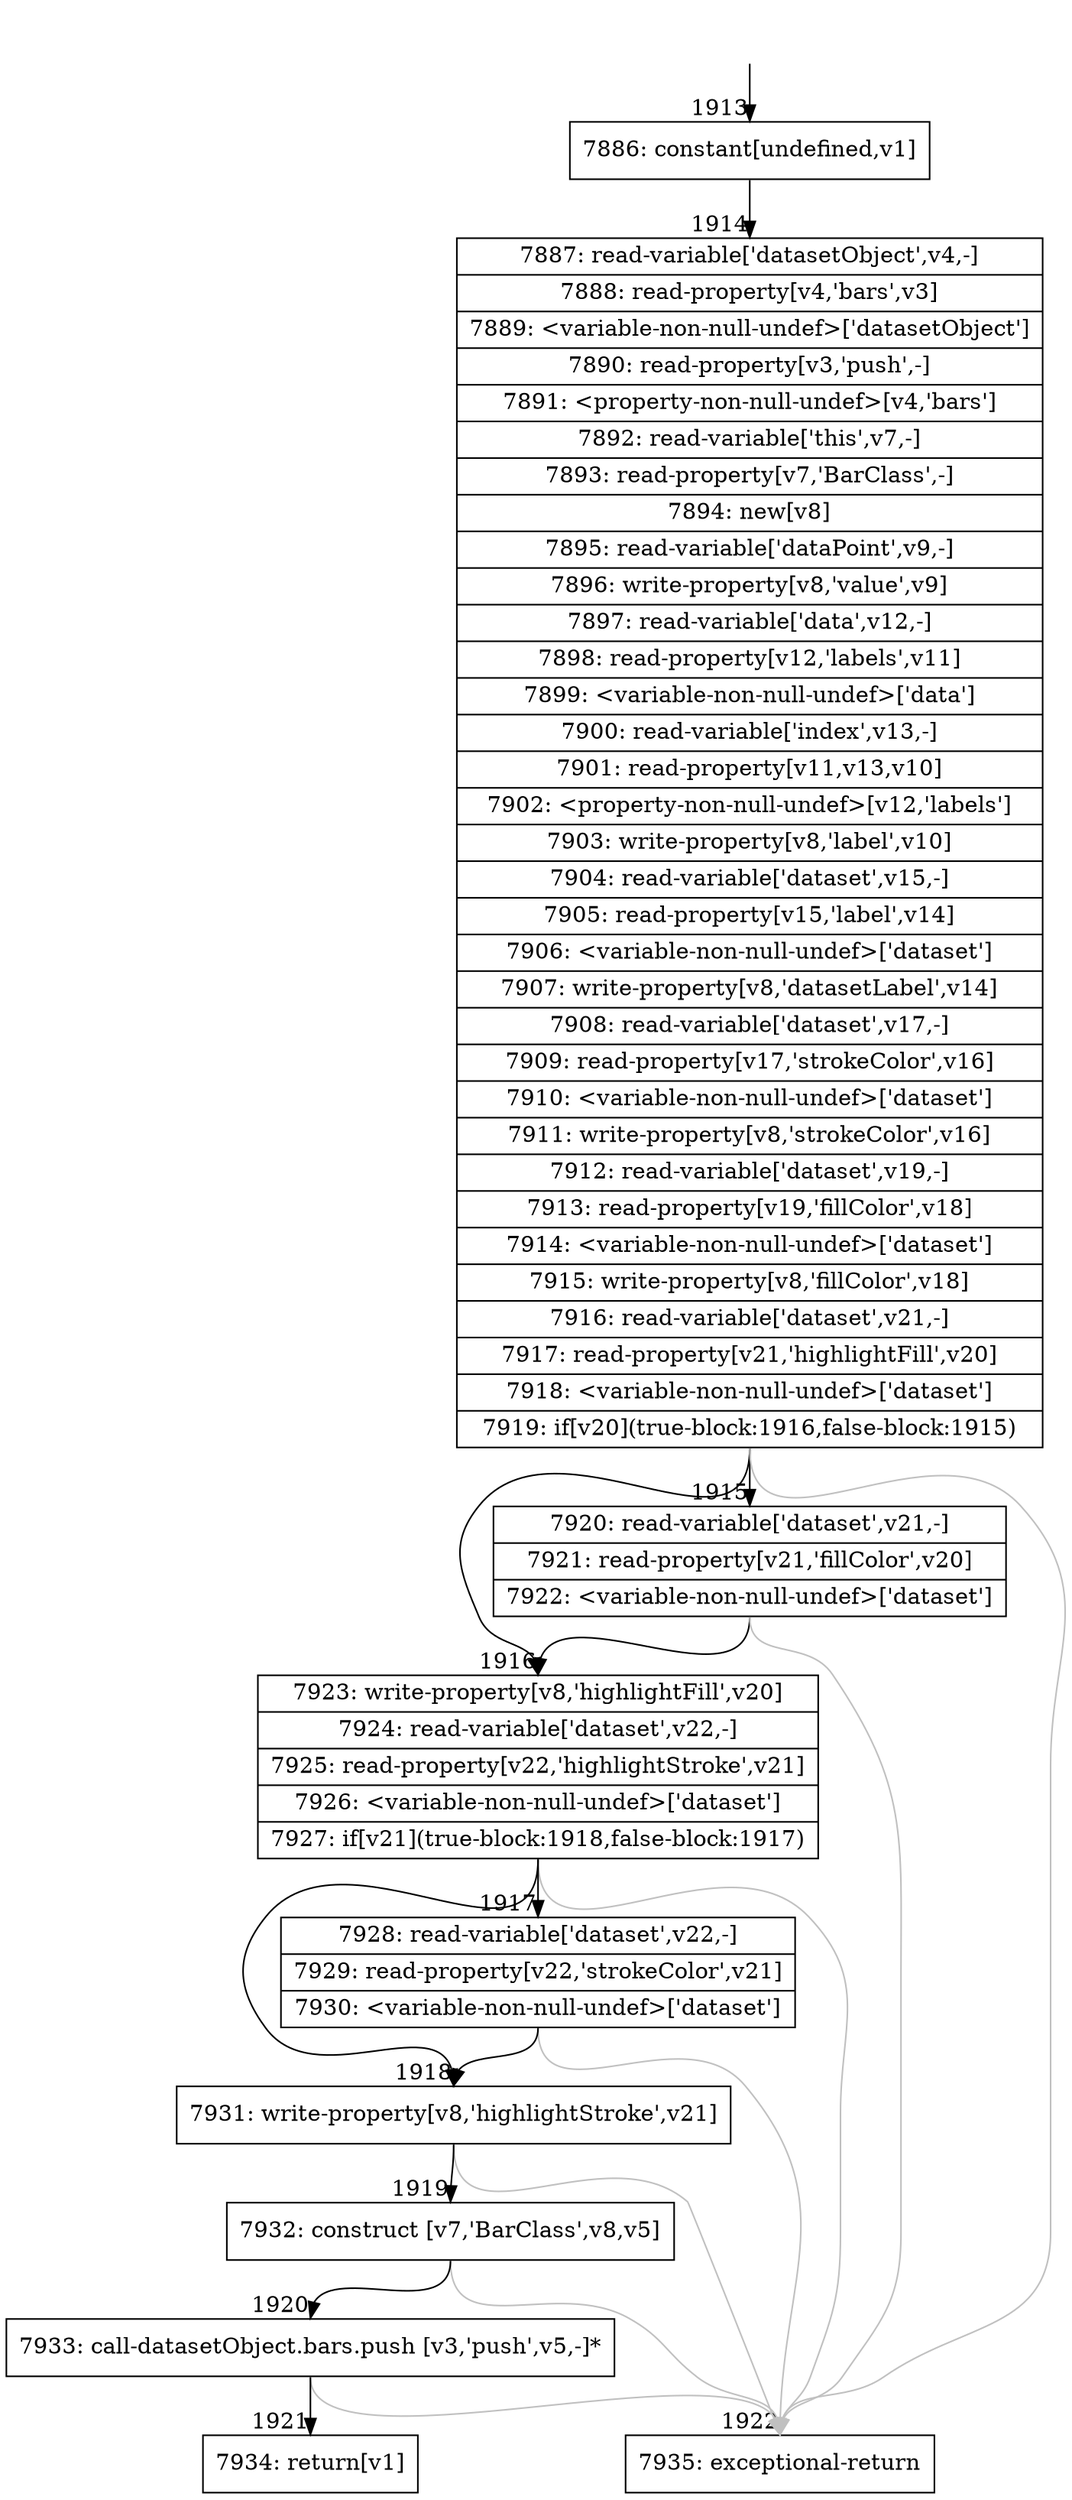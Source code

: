 digraph {
rankdir="TD"
BB_entry175[shape=none,label=""];
BB_entry175 -> BB1913 [tailport=s, headport=n, headlabel="    1913"]
BB1913 [shape=record label="{7886: constant[undefined,v1]}" ] 
BB1913 -> BB1914 [tailport=s, headport=n, headlabel="      1914"]
BB1914 [shape=record label="{7887: read-variable['datasetObject',v4,-]|7888: read-property[v4,'bars',v3]|7889: \<variable-non-null-undef\>['datasetObject']|7890: read-property[v3,'push',-]|7891: \<property-non-null-undef\>[v4,'bars']|7892: read-variable['this',v7,-]|7893: read-property[v7,'BarClass',-]|7894: new[v8]|7895: read-variable['dataPoint',v9,-]|7896: write-property[v8,'value',v9]|7897: read-variable['data',v12,-]|7898: read-property[v12,'labels',v11]|7899: \<variable-non-null-undef\>['data']|7900: read-variable['index',v13,-]|7901: read-property[v11,v13,v10]|7902: \<property-non-null-undef\>[v12,'labels']|7903: write-property[v8,'label',v10]|7904: read-variable['dataset',v15,-]|7905: read-property[v15,'label',v14]|7906: \<variable-non-null-undef\>['dataset']|7907: write-property[v8,'datasetLabel',v14]|7908: read-variable['dataset',v17,-]|7909: read-property[v17,'strokeColor',v16]|7910: \<variable-non-null-undef\>['dataset']|7911: write-property[v8,'strokeColor',v16]|7912: read-variable['dataset',v19,-]|7913: read-property[v19,'fillColor',v18]|7914: \<variable-non-null-undef\>['dataset']|7915: write-property[v8,'fillColor',v18]|7916: read-variable['dataset',v21,-]|7917: read-property[v21,'highlightFill',v20]|7918: \<variable-non-null-undef\>['dataset']|7919: if[v20](true-block:1916,false-block:1915)}" ] 
BB1914 -> BB1916 [tailport=s, headport=n, headlabel="      1916"]
BB1914 -> BB1915 [tailport=s, headport=n, headlabel="      1915"]
BB1914 -> BB1922 [tailport=s, headport=n, color=gray, headlabel="      1922"]
BB1915 [shape=record label="{7920: read-variable['dataset',v21,-]|7921: read-property[v21,'fillColor',v20]|7922: \<variable-non-null-undef\>['dataset']}" ] 
BB1915 -> BB1916 [tailport=s, headport=n]
BB1915 -> BB1922 [tailport=s, headport=n, color=gray]
BB1916 [shape=record label="{7923: write-property[v8,'highlightFill',v20]|7924: read-variable['dataset',v22,-]|7925: read-property[v22,'highlightStroke',v21]|7926: \<variable-non-null-undef\>['dataset']|7927: if[v21](true-block:1918,false-block:1917)}" ] 
BB1916 -> BB1918 [tailport=s, headport=n, headlabel="      1918"]
BB1916 -> BB1917 [tailport=s, headport=n, headlabel="      1917"]
BB1916 -> BB1922 [tailport=s, headport=n, color=gray]
BB1917 [shape=record label="{7928: read-variable['dataset',v22,-]|7929: read-property[v22,'strokeColor',v21]|7930: \<variable-non-null-undef\>['dataset']}" ] 
BB1917 -> BB1918 [tailport=s, headport=n]
BB1917 -> BB1922 [tailport=s, headport=n, color=gray]
BB1918 [shape=record label="{7931: write-property[v8,'highlightStroke',v21]}" ] 
BB1918 -> BB1919 [tailport=s, headport=n, headlabel="      1919"]
BB1918 -> BB1922 [tailport=s, headport=n, color=gray]
BB1919 [shape=record label="{7932: construct [v7,'BarClass',v8,v5]}" ] 
BB1919 -> BB1920 [tailport=s, headport=n, headlabel="      1920"]
BB1919 -> BB1922 [tailport=s, headport=n, color=gray]
BB1920 [shape=record label="{7933: call-datasetObject.bars.push [v3,'push',v5,-]*}" ] 
BB1920 -> BB1921 [tailport=s, headport=n, headlabel="      1921"]
BB1920 -> BB1922 [tailport=s, headport=n, color=gray]
BB1921 [shape=record label="{7934: return[v1]}" ] 
BB1922 [shape=record label="{7935: exceptional-return}" ] 
//#$~ 2143
}
